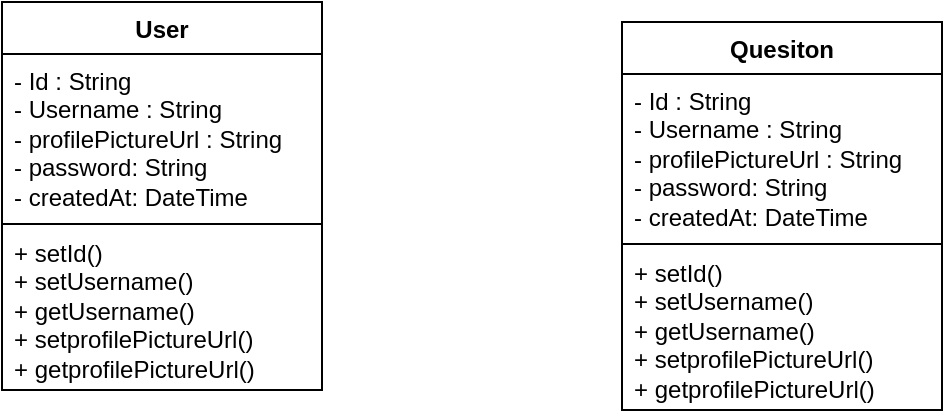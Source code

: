 <mxfile version="25.0.3">
  <diagram id="C5RBs43oDa-KdzZeNtuy" name="Page-1">
    <mxGraphModel dx="696" dy="393" grid="1" gridSize="10" guides="1" tooltips="1" connect="1" arrows="1" fold="1" page="1" pageScale="1" pageWidth="827" pageHeight="1169" math="0" shadow="0">
      <root>
        <mxCell id="WIyWlLk6GJQsqaUBKTNV-0" />
        <mxCell id="WIyWlLk6GJQsqaUBKTNV-1" parent="WIyWlLk6GJQsqaUBKTNV-0" />
        <mxCell id="29mAoeXJ8vvFscZmVXa0-0" value="User" style="swimlane;fontStyle=1;align=center;verticalAlign=top;childLayout=stackLayout;horizontal=1;startSize=26;horizontalStack=0;resizeParent=1;resizeParentMax=0;resizeLast=0;collapsible=1;marginBottom=0;whiteSpace=wrap;html=1;" vertex="1" parent="WIyWlLk6GJQsqaUBKTNV-1">
          <mxGeometry x="50" y="50" width="160" height="194" as="geometry" />
        </mxCell>
        <mxCell id="29mAoeXJ8vvFscZmVXa0-1" value="- Id : String&lt;div&gt;- Username : String&lt;/div&gt;&lt;div&gt;- profilePictureUrl : String&lt;/div&gt;&lt;div&gt;- password: String&lt;/div&gt;&lt;div&gt;- createdAt: DateTime&lt;/div&gt;" style="text;strokeColor=none;fillColor=none;align=left;verticalAlign=top;spacingLeft=4;spacingRight=4;overflow=hidden;rotatable=0;points=[[0,0.5],[1,0.5]];portConstraint=eastwest;whiteSpace=wrap;html=1;" vertex="1" parent="29mAoeXJ8vvFscZmVXa0-0">
          <mxGeometry y="26" width="160" height="84" as="geometry" />
        </mxCell>
        <mxCell id="29mAoeXJ8vvFscZmVXa0-2" value="" style="line;strokeWidth=1;fillColor=none;align=left;verticalAlign=middle;spacingTop=-1;spacingLeft=3;spacingRight=3;rotatable=0;labelPosition=right;points=[];portConstraint=eastwest;strokeColor=inherit;" vertex="1" parent="29mAoeXJ8vvFscZmVXa0-0">
          <mxGeometry y="110" width="160" height="2" as="geometry" />
        </mxCell>
        <mxCell id="29mAoeXJ8vvFscZmVXa0-3" value="+ setId()&lt;div&gt;+ setUsername()&lt;/div&gt;&lt;div&gt;+ getUsername()&lt;/div&gt;&lt;div&gt;+ setprofilePictureUrl()&lt;/div&gt;&lt;div&gt;+ getprofilePictureUrl()&lt;/div&gt;" style="text;strokeColor=none;fillColor=none;align=left;verticalAlign=top;spacingLeft=4;spacingRight=4;overflow=hidden;rotatable=0;points=[[0,0.5],[1,0.5]];portConstraint=eastwest;whiteSpace=wrap;html=1;" vertex="1" parent="29mAoeXJ8vvFscZmVXa0-0">
          <mxGeometry y="112" width="160" height="82" as="geometry" />
        </mxCell>
        <mxCell id="29mAoeXJ8vvFscZmVXa0-4" value="Quesiton" style="swimlane;fontStyle=1;align=center;verticalAlign=top;childLayout=stackLayout;horizontal=1;startSize=26;horizontalStack=0;resizeParent=1;resizeParentMax=0;resizeLast=0;collapsible=1;marginBottom=0;whiteSpace=wrap;html=1;" vertex="1" parent="WIyWlLk6GJQsqaUBKTNV-1">
          <mxGeometry x="360" y="60" width="160" height="194" as="geometry" />
        </mxCell>
        <mxCell id="29mAoeXJ8vvFscZmVXa0-5" value="- Id : String&lt;div&gt;- Username : String&lt;/div&gt;&lt;div&gt;- profilePictureUrl : String&lt;/div&gt;&lt;div&gt;- password: String&lt;/div&gt;&lt;div&gt;- createdAt: DateTime&lt;/div&gt;" style="text;strokeColor=none;fillColor=none;align=left;verticalAlign=top;spacingLeft=4;spacingRight=4;overflow=hidden;rotatable=0;points=[[0,0.5],[1,0.5]];portConstraint=eastwest;whiteSpace=wrap;html=1;" vertex="1" parent="29mAoeXJ8vvFscZmVXa0-4">
          <mxGeometry y="26" width="160" height="84" as="geometry" />
        </mxCell>
        <mxCell id="29mAoeXJ8vvFscZmVXa0-6" value="" style="line;strokeWidth=1;fillColor=none;align=left;verticalAlign=middle;spacingTop=-1;spacingLeft=3;spacingRight=3;rotatable=0;labelPosition=right;points=[];portConstraint=eastwest;strokeColor=inherit;" vertex="1" parent="29mAoeXJ8vvFscZmVXa0-4">
          <mxGeometry y="110" width="160" height="2" as="geometry" />
        </mxCell>
        <mxCell id="29mAoeXJ8vvFscZmVXa0-7" value="+ setId()&lt;div&gt;+ setUsername()&lt;/div&gt;&lt;div&gt;+ getUsername()&lt;/div&gt;&lt;div&gt;+ setprofilePictureUrl()&lt;/div&gt;&lt;div&gt;+ getprofilePictureUrl()&lt;/div&gt;" style="text;strokeColor=none;fillColor=none;align=left;verticalAlign=top;spacingLeft=4;spacingRight=4;overflow=hidden;rotatable=0;points=[[0,0.5],[1,0.5]];portConstraint=eastwest;whiteSpace=wrap;html=1;" vertex="1" parent="29mAoeXJ8vvFscZmVXa0-4">
          <mxGeometry y="112" width="160" height="82" as="geometry" />
        </mxCell>
      </root>
    </mxGraphModel>
  </diagram>
</mxfile>
